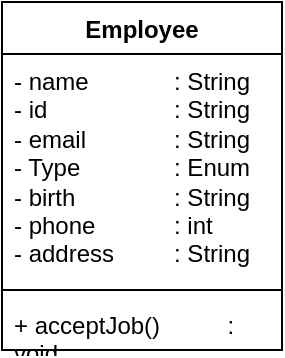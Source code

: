 <mxfile version="24.5.4" type="device">
  <diagram name="Page-1" id="Wh1xjMHQNAXxzSUmHoNj">
    <mxGraphModel dx="1035" dy="540" grid="1" gridSize="10" guides="1" tooltips="1" connect="1" arrows="1" fold="1" page="1" pageScale="1" pageWidth="850" pageHeight="1100" math="0" shadow="0">
      <root>
        <mxCell id="0" />
        <mxCell id="1" parent="0" />
        <mxCell id="pHW2z694sxtMszhadJim-1" value="Employee" style="swimlane;fontStyle=1;align=center;verticalAlign=top;childLayout=stackLayout;horizontal=1;startSize=26;horizontalStack=0;resizeParent=1;resizeParentMax=0;resizeLast=0;collapsible=1;marginBottom=0;whiteSpace=wrap;html=1;" vertex="1" parent="1">
          <mxGeometry x="180" y="90" width="140" height="174" as="geometry">
            <mxRectangle x="200" y="110" width="90" height="30" as="alternateBounds" />
          </mxGeometry>
        </mxCell>
        <mxCell id="pHW2z694sxtMszhadJim-2" value="&lt;div&gt;- name&lt;span style=&quot;white-space: pre;&quot;&gt;&#x9;&lt;/span&gt;&lt;span style=&quot;white-space: pre;&quot;&gt;&#x9;&lt;/span&gt;: String&lt;br&gt;&lt;/div&gt;&lt;div&gt;- id &lt;span style=&quot;white-space: pre;&quot;&gt;&#x9;&lt;/span&gt;&lt;span style=&quot;white-space: pre;&quot;&gt;&#x9;&lt;/span&gt;&lt;span style=&quot;white-space: pre;&quot;&gt;&#x9;&lt;/span&gt;: String&lt;/div&gt;&lt;div&gt;- email &lt;span style=&quot;white-space: pre;&quot;&gt;&#x9;&lt;/span&gt;&lt;span style=&quot;white-space: pre;&quot;&gt;&#x9;&lt;/span&gt;: String&lt;br&gt;&lt;/div&gt;&lt;div&gt;- Type &lt;span style=&quot;white-space: pre;&quot;&gt;&#x9;&lt;/span&gt;&lt;span style=&quot;white-space: pre;&quot;&gt;&#x9;&lt;/span&gt;: Enum&lt;br&gt;&lt;/div&gt;&lt;div&gt;- birth &lt;span style=&quot;white-space: pre;&quot;&gt;&#x9;&lt;/span&gt;&lt;span style=&quot;white-space: pre;&quot;&gt;&#x9;&lt;/span&gt;: String&lt;/div&gt;&lt;div&gt;- phone &lt;span style=&quot;white-space: pre;&quot;&gt;&#x9;&lt;/span&gt;&lt;span style=&quot;white-space: pre;&quot;&gt;&#x9;&lt;/span&gt;: int&lt;br&gt;&lt;/div&gt;&lt;div&gt;- address &lt;span style=&quot;white-space: pre;&quot;&gt;&#x9;&lt;/span&gt;: String&lt;br&gt;&lt;/div&gt;" style="text;strokeColor=none;fillColor=none;align=left;verticalAlign=top;spacingLeft=4;spacingRight=4;overflow=hidden;rotatable=0;points=[[0,0.5],[1,0.5]];portConstraint=eastwest;whiteSpace=wrap;html=1;" vertex="1" parent="pHW2z694sxtMszhadJim-1">
          <mxGeometry y="26" width="140" height="114" as="geometry" />
        </mxCell>
        <mxCell id="pHW2z694sxtMszhadJim-3" value="" style="line;strokeWidth=1;fillColor=none;align=left;verticalAlign=middle;spacingTop=-1;spacingLeft=3;spacingRight=3;rotatable=0;labelPosition=right;points=[];portConstraint=eastwest;strokeColor=inherit;" vertex="1" parent="pHW2z694sxtMszhadJim-1">
          <mxGeometry y="140" width="140" height="8" as="geometry" />
        </mxCell>
        <mxCell id="pHW2z694sxtMszhadJim-4" value="+ acceptJob()&lt;span style=&quot;white-space: pre;&quot;&gt;&#x9;&lt;span style=&quot;white-space: pre;&quot;&gt;&#x9;&lt;/span&gt;&lt;/span&gt;: void" style="text;strokeColor=none;fillColor=none;align=left;verticalAlign=top;spacingLeft=4;spacingRight=4;overflow=hidden;rotatable=0;points=[[0,0.5],[1,0.5]];portConstraint=eastwest;whiteSpace=wrap;html=1;" vertex="1" parent="pHW2z694sxtMszhadJim-1">
          <mxGeometry y="148" width="140" height="26" as="geometry" />
        </mxCell>
      </root>
    </mxGraphModel>
  </diagram>
</mxfile>
